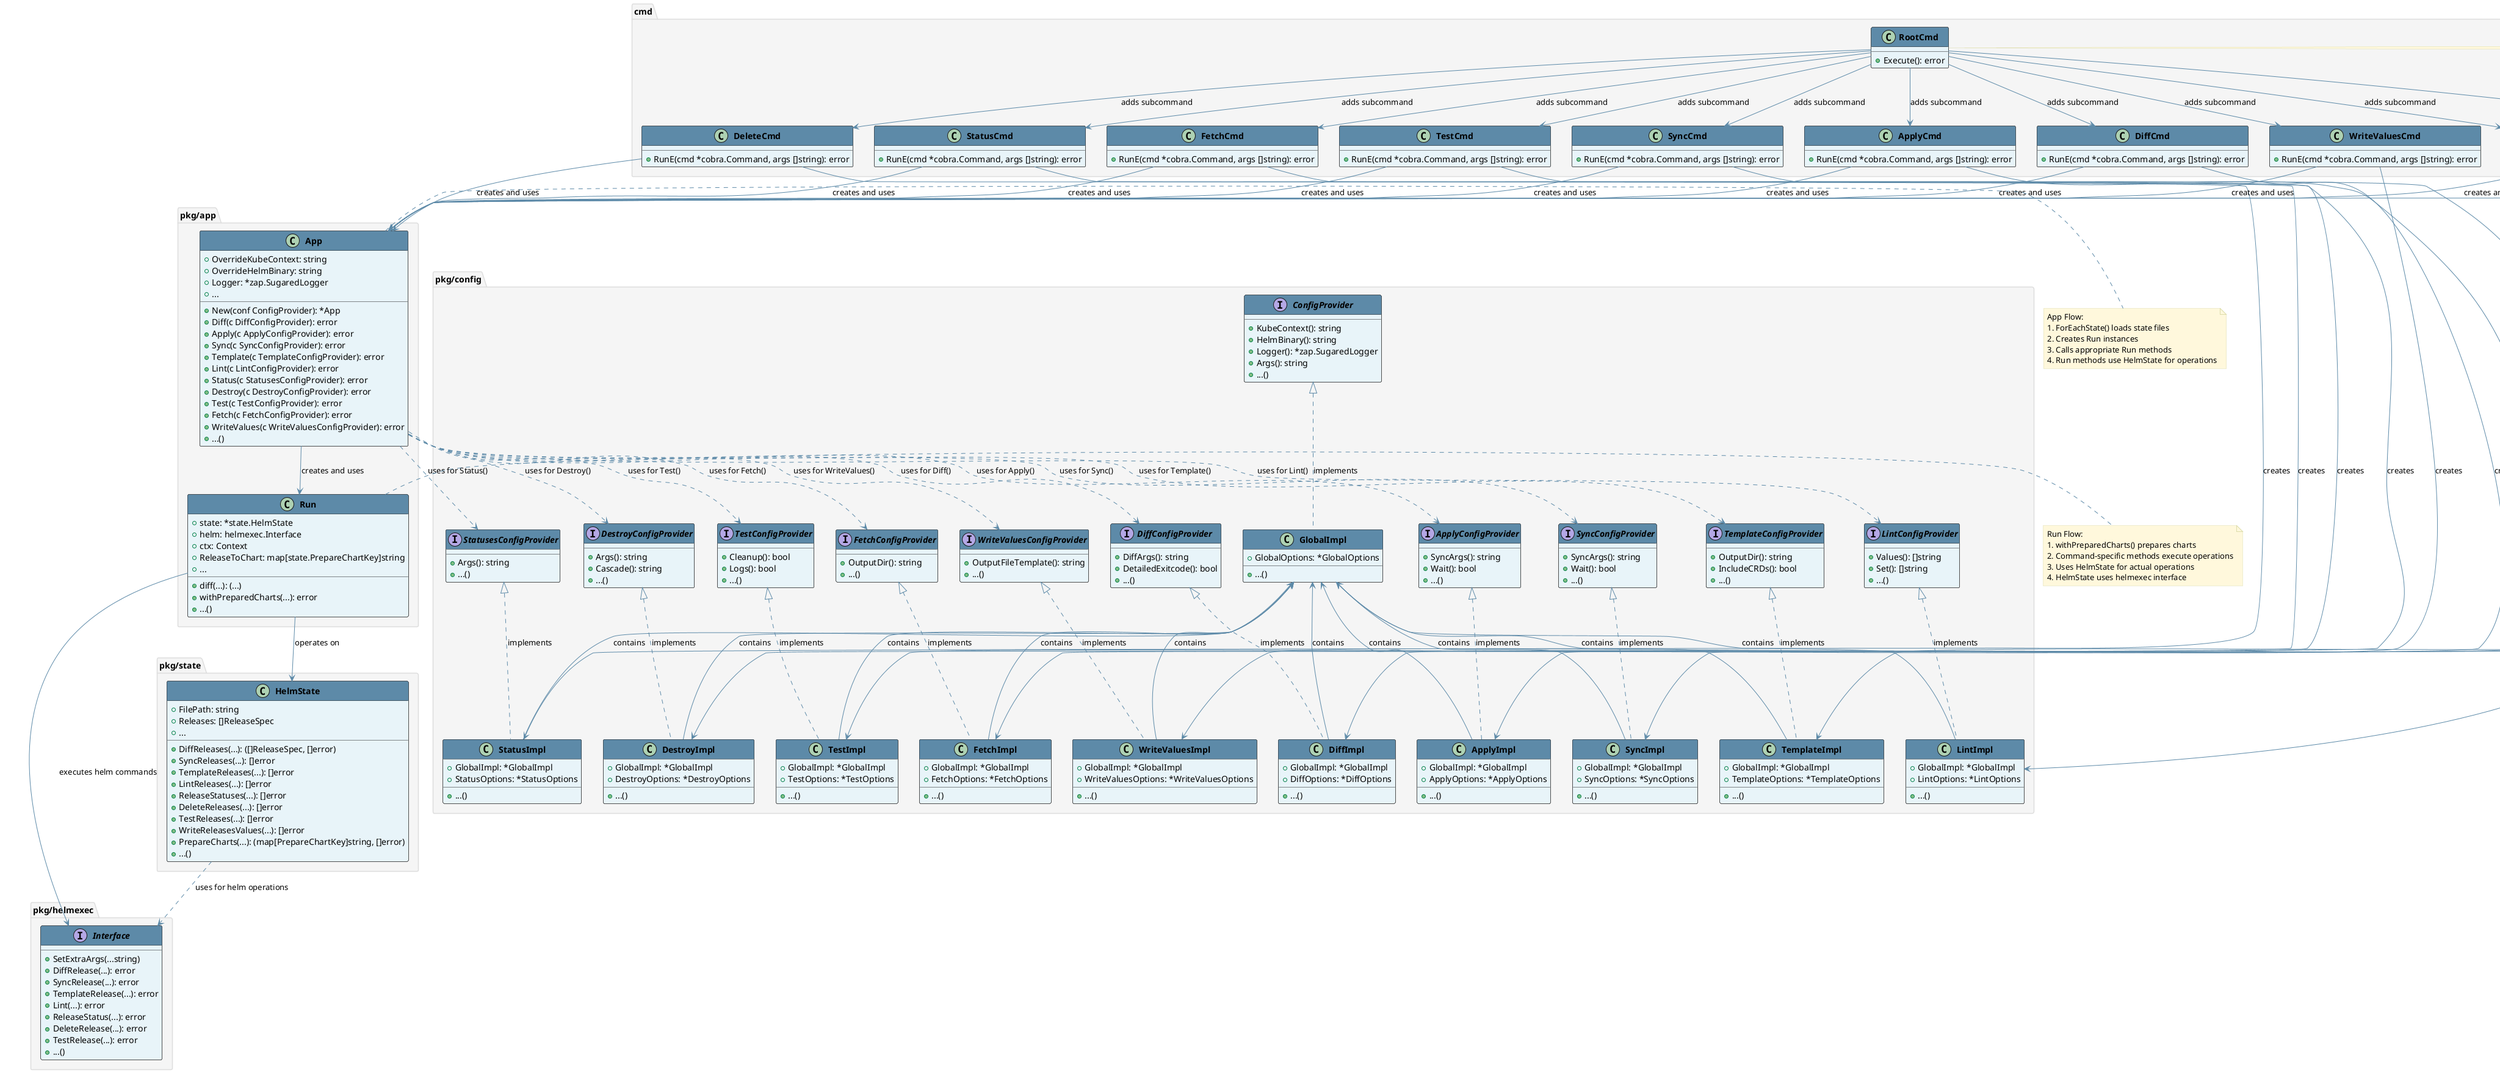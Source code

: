 @startuml "Helmfile Commands Flow"

' Color scheme - eye-friendly colors with darker headers
skinparam {
  ClassBackgroundColor #E8F4F9
  ClassHeaderBackgroundColor #5D8AA8
  ClassFontColor #000000
  ClassStereotypeFontColor #FFFFFF
  ClassAttributeFontColor #000000
  ClassFontStyle bold

  PackageBackgroundColor #F5F5F5
  PackageBorderColor #DDDDDD

  NoteBackgroundColor #FFF8DC
  NoteBorderColor #DCDCAA

  ArrowColor #5D8AA8
}

package "cmd" {
  class "RootCmd" as RootCmd {
    +Execute(): error
  }

  class "DiffCmd" as DiffCmd {
    +RunE(cmd *cobra.Command, args []string): error
  }

  class "ApplyCmd" as ApplyCmd {
    +RunE(cmd *cobra.Command, args []string): error
  }

  class "SyncCmd" as SyncCmd {
    +RunE(cmd *cobra.Command, args []string): error
  }

  class "TemplateCmd" as TemplateCmd {
    +RunE(cmd *cobra.Command, args []string): error
  }

  class "LintCmd" as LintCmd {
    +RunE(cmd *cobra.Command, args []string): error
  }

  class "StatusCmd" as StatusCmd {
    +RunE(cmd *cobra.Command, args []string): error
  }

  class "DeleteCmd" as DeleteCmd {
    +RunE(cmd *cobra.Command, args []string): error
  }

  class "TestCmd" as TestCmd {
    +RunE(cmd *cobra.Command, args []string): error
  }

  class "FetchCmd" as FetchCmd {
    +RunE(cmd *cobra.Command, args []string): error
  }

  class "WriteValuesCmd" as WriteValuesCmd {
    +RunE(cmd *cobra.Command, args []string): error
  }
}

package "pkg/config" {
  interface "ConfigProvider" as ConfigProvider {
    +KubeContext(): string
    +HelmBinary(): string
    +Logger(): *zap.SugaredLogger
    +Args(): string
    +...()
  }

  interface "DiffConfigProvider" as DiffConfigProvider {
    +DiffArgs(): string
    +DetailedExitcode(): bool
    +...()
  }

  interface "ApplyConfigProvider" as ApplyConfigProvider {
    +SyncArgs(): string
    +Wait(): bool
    +...()
  }

  interface "SyncConfigProvider" as SyncConfigProvider {
    +SyncArgs(): string
    +Wait(): bool
    +...()
  }

  interface "TemplateConfigProvider" as TemplateConfigProvider {
    +OutputDir(): string
    +IncludeCRDs(): bool
    +...()
  }

  interface "LintConfigProvider" as LintConfigProvider {
    +Values(): []string
    +Set(): []string
    +...()
  }

  interface "StatusesConfigProvider" as StatusesConfigProvider {
    +Args(): string
    +...()
  }

  interface "DestroyConfigProvider" as DestroyConfigProvider {
    +Args(): string
    +Cascade(): string
    +...()
  }

  interface "TestConfigProvider" as TestConfigProvider {
    +Cleanup(): bool
    +Logs(): bool
    +...()
  }

  interface "FetchConfigProvider" as FetchConfigProvider {
    +OutputDir(): string
    +...()
  }

  interface "WriteValuesConfigProvider" as WriteValuesConfigProvider {
    +OutputFileTemplate(): string
    +...()
  }

  class "GlobalImpl" as GlobalImpl {
    +GlobalOptions: *GlobalOptions
    +...()
  }

  class "DiffImpl" as DiffImpl {
    +GlobalImpl: *GlobalImpl
    +DiffOptions: *DiffOptions
    +...()
  }

  class "ApplyImpl" as ApplyImpl {
    +GlobalImpl: *GlobalImpl
    +ApplyOptions: *ApplyOptions
    +...()
  }

  class "SyncImpl" as SyncImpl {
    +GlobalImpl: *GlobalImpl
    +SyncOptions: *SyncOptions
    +...()
  }

  class "TemplateImpl" as TemplateImpl {
    +GlobalImpl: *GlobalImpl
    +TemplateOptions: *TemplateOptions
    +...()
  }

  class "LintImpl" as LintImpl {
    +GlobalImpl: *GlobalImpl
    +LintOptions: *LintOptions
    +...()
  }

  class "StatusImpl" as StatusImpl {
    +GlobalImpl: *GlobalImpl
    +StatusOptions: *StatusOptions
    +...()
  }

  class "DestroyImpl" as DestroyImpl {
    +GlobalImpl: *GlobalImpl
    +DestroyOptions: *DestroyOptions
    +...()
  }

  class "TestImpl" as TestImpl {
    +GlobalImpl: *GlobalImpl
    +TestOptions: *TestOptions
    +...()
  }

  class "FetchImpl" as FetchImpl {
    +GlobalImpl: *GlobalImpl
    +FetchOptions: *FetchOptions
    +...()
  }

  class "WriteValuesImpl" as WriteValuesImpl {
    +GlobalImpl: *GlobalImpl
    +WriteValuesOptions: *WriteValuesOptions
    +...()
  }
}

package "pkg/app" {
  class "App" as App {
    +OverrideKubeContext: string
    +OverrideHelmBinary: string
    +Logger: *zap.SugaredLogger
    +...
    +New(conf ConfigProvider): *App
    +Diff(c DiffConfigProvider): error
    +Apply(c ApplyConfigProvider): error
    +Sync(c SyncConfigProvider): error
    +Template(c TemplateConfigProvider): error
    +Lint(c LintConfigProvider): error
    +Status(c StatusesConfigProvider): error
    +Destroy(c DestroyConfigProvider): error
    +Test(c TestConfigProvider): error
    +Fetch(c FetchConfigProvider): error
    +WriteValues(c WriteValuesConfigProvider): error
    +...()
  }

  class "Run" as Run {
    +state: *state.HelmState
    +helm: helmexec.Interface
    +ctx: Context
    +ReleaseToChart: map[state.PrepareChartKey]string
    +...
    +diff(...): (...)
    +withPreparedCharts(...): error
    +...()
  }
}

package "pkg/state" {
  class "HelmState" as HelmState {
    +FilePath: string
    +Releases: []ReleaseSpec
    +...
    +DiffReleases(...): ([]ReleaseSpec, []error)
    +SyncReleases(...): []error
    +TemplateReleases(...): []error
    +LintReleases(...): []error
    +ReleaseStatuses(...): []error
    +DeleteReleases(...): []error
    +TestReleases(...): []error
    +WriteReleasesValues(...): []error
    +PrepareCharts(...): (map[PrepareChartKey]string, []error)
    +...()
  }
}

package "pkg/helmexec" {
  interface "Interface" as HelmExec {
    +SetExtraArgs(...string)
    +DiffRelease(...): error
    +SyncRelease(...): error
    +TemplateRelease(...): error
    +Lint(...): error
    +ReleaseStatus(...): error
    +DeleteRelease(...): error
    +TestRelease(...): error
    +...()
  }
}

' Root command relationships
RootCmd --> DiffCmd : adds subcommand
RootCmd --> ApplyCmd : adds subcommand
RootCmd --> SyncCmd : adds subcommand
RootCmd --> TemplateCmd : adds subcommand
RootCmd --> LintCmd : adds subcommand
RootCmd --> StatusCmd : adds subcommand
RootCmd --> DeleteCmd : adds subcommand
RootCmd --> TestCmd : adds subcommand
RootCmd --> FetchCmd : adds subcommand
RootCmd --> WriteValuesCmd : adds subcommand

' Command to Config Impl relationships
DiffCmd --> DiffImpl : creates
ApplyCmd --> ApplyImpl : creates
SyncCmd --> SyncImpl : creates
TemplateCmd --> TemplateImpl : creates
LintCmd --> LintImpl : creates
StatusCmd --> StatusImpl : creates
DeleteCmd --> DestroyImpl : creates
TestCmd --> TestImpl : creates
FetchCmd --> FetchImpl : creates
WriteValuesCmd --> WriteValuesImpl : creates

' Command to App relationships
DiffCmd --> App : creates and uses
ApplyCmd --> App : creates and uses
SyncCmd --> App : creates and uses
TemplateCmd --> App : creates and uses
LintCmd --> App : creates and uses
StatusCmd --> App : creates and uses
DeleteCmd --> App : creates and uses
TestCmd --> App : creates and uses
FetchCmd --> App : creates and uses
WriteValuesCmd --> App : creates and uses

' Config interface implementations
DiffConfigProvider <|.. DiffImpl : implements
ApplyConfigProvider <|.. ApplyImpl : implements
SyncConfigProvider <|.. SyncImpl : implements
TemplateConfigProvider <|.. TemplateImpl : implements
LintConfigProvider <|.. LintImpl : implements
StatusesConfigProvider <|.. StatusImpl : implements
DestroyConfigProvider <|.. DestroyImpl : implements
TestConfigProvider <|.. TestImpl : implements
FetchConfigProvider <|.. FetchImpl : implements
WriteValuesConfigProvider <|.. WriteValuesImpl : implements

ConfigProvider <|.. GlobalImpl : implements
GlobalImpl <-- DiffImpl : contains
GlobalImpl <-- ApplyImpl : contains
GlobalImpl <-- SyncImpl : contains
GlobalImpl <-- TemplateImpl : contains
GlobalImpl <-- LintImpl : contains
GlobalImpl <-- StatusImpl : contains
GlobalImpl <-- DestroyImpl : contains
GlobalImpl <-- TestImpl : contains
GlobalImpl <-- FetchImpl : contains
GlobalImpl <-- WriteValuesImpl : contains

' App relationships
App --> Run : creates and uses
App ..> DiffConfigProvider : uses for Diff()
App ..> ApplyConfigProvider : uses for Apply()
App ..> SyncConfigProvider : uses for Sync()
App ..> TemplateConfigProvider : uses for Template()
App ..> LintConfigProvider : uses for Lint()
App ..> StatusesConfigProvider : uses for Status()
App ..> DestroyConfigProvider : uses for Destroy()
App ..> TestConfigProvider : uses for Test()
App ..> FetchConfigProvider : uses for Fetch()
App ..> WriteValuesConfigProvider : uses for WriteValues()

' Run relationships
Run --> HelmState : operates on
Run --> HelmExec : executes helm commands

' State relationships
HelmState ..> HelmExec : uses for helm operations

note right of RootCmd
  Command Flow:
  1. Root command adds subcommands
  2. Each subcommand parses flags into its Config implementation
  3. Creates App with Config implementation
  4. Calls corresponding App method
end note

note right of App
  App Flow:
  1. ForEachState() loads state files
  2. Creates Run instances
  3. Calls appropriate Run methods
  4. Run methods use HelmState for operations
end note

note right of Run
  Run Flow:
  1. withPreparedCharts() prepares charts
  2. Command-specific methods execute operations
  3. Uses HelmState for actual operations
  4. HelmState uses helmexec interface
end note

@enduml
